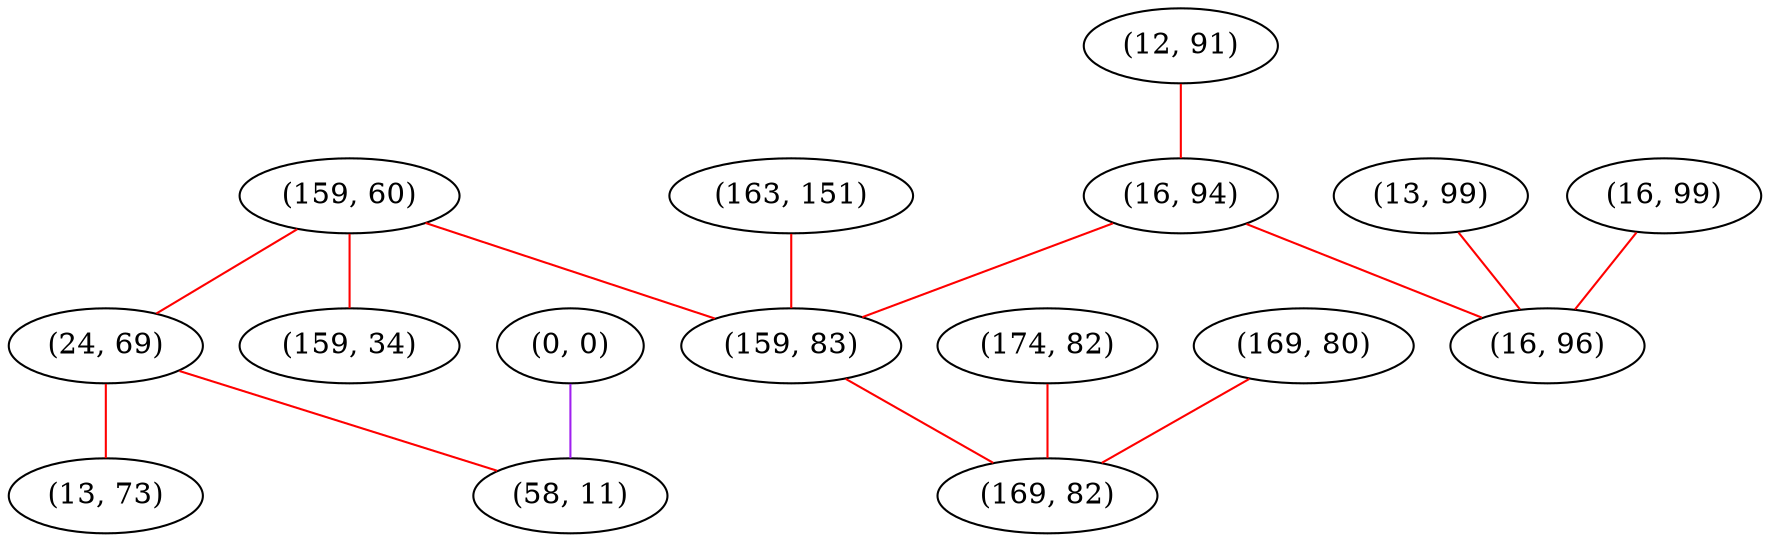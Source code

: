 graph "" {
"(159, 60)";
"(0, 0)";
"(12, 91)";
"(13, 99)";
"(16, 94)";
"(16, 99)";
"(174, 82)";
"(24, 69)";
"(163, 151)";
"(169, 80)";
"(16, 96)";
"(58, 11)";
"(159, 34)";
"(159, 83)";
"(169, 82)";
"(13, 73)";
"(159, 60)" -- "(159, 83)"  [color=red, key=0, weight=1];
"(159, 60)" -- "(24, 69)"  [color=red, key=0, weight=1];
"(159, 60)" -- "(159, 34)"  [color=red, key=0, weight=1];
"(0, 0)" -- "(58, 11)"  [color=purple, key=0, weight=4];
"(12, 91)" -- "(16, 94)"  [color=red, key=0, weight=1];
"(13, 99)" -- "(16, 96)"  [color=red, key=0, weight=1];
"(16, 94)" -- "(159, 83)"  [color=red, key=0, weight=1];
"(16, 94)" -- "(16, 96)"  [color=red, key=0, weight=1];
"(16, 99)" -- "(16, 96)"  [color=red, key=0, weight=1];
"(174, 82)" -- "(169, 82)"  [color=red, key=0, weight=1];
"(24, 69)" -- "(13, 73)"  [color=red, key=0, weight=1];
"(24, 69)" -- "(58, 11)"  [color=red, key=0, weight=1];
"(163, 151)" -- "(159, 83)"  [color=red, key=0, weight=1];
"(169, 80)" -- "(169, 82)"  [color=red, key=0, weight=1];
"(159, 83)" -- "(169, 82)"  [color=red, key=0, weight=1];
}
